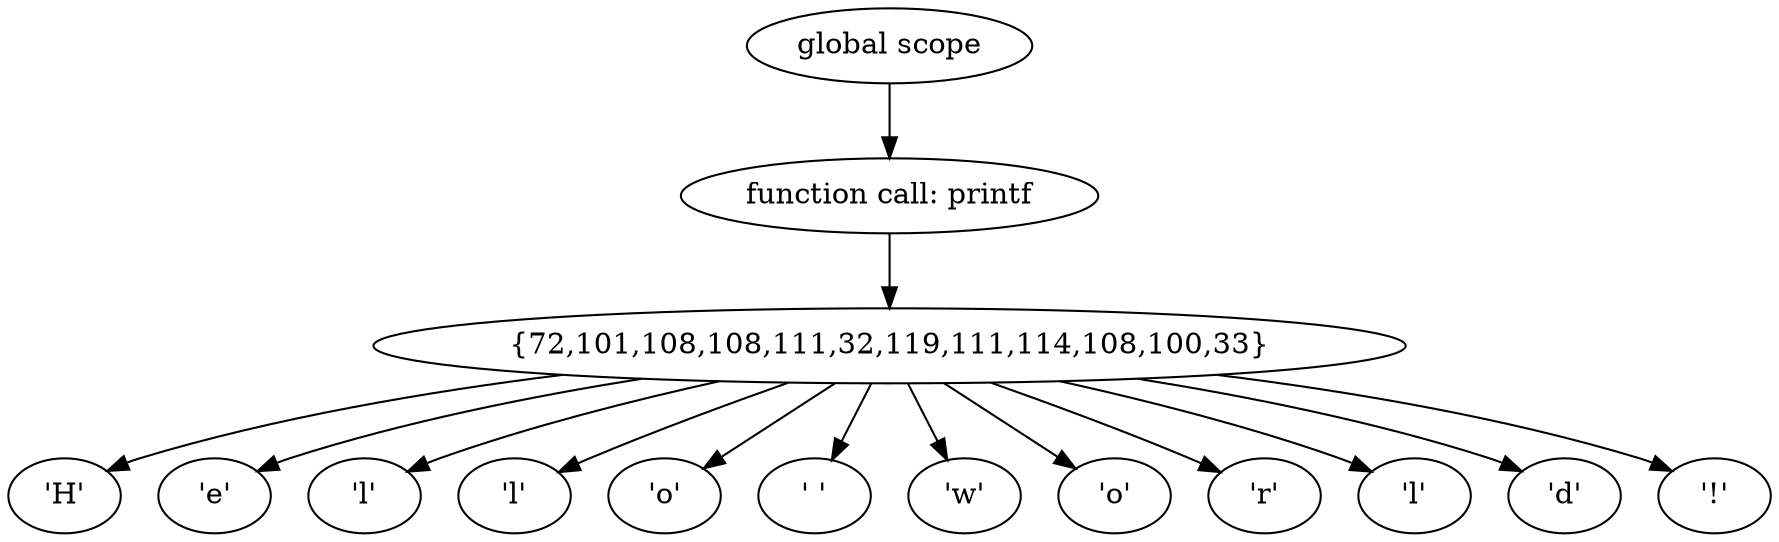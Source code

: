 digraph "Abstract Syntax Tree" {
	140480001631472 [label="'H'"]
	140480001594272 -> 140480001631472
	140480001633584 [label="'e'"]
	140480001594272 -> 140480001633584
	140480001632240 [label="'l'"]
	140480001594272 -> 140480001632240
	140480001633248 [label="'l'"]
	140480001594272 -> 140480001633248
	140480001633728 [label="'o'"]
	140480001594272 -> 140480001633728
	140480001630896 [label="' '"]
	140480001594272 -> 140480001630896
	140480001632528 [label="'w'"]
	140480001594272 -> 140480001632528
	140480001596096 [label="'o'"]
	140480001594272 -> 140480001596096
	140480001596000 [label="'r'"]
	140480001594272 -> 140480001596000
	140480001596192 [label="'l'"]
	140480001594272 -> 140480001596192
	140480001595952 [label="'d'"]
	140480001594272 -> 140480001595952
	140480001595856 [label="'!'"]
	140480001594272 -> 140480001595856
	140480001594272 [label="{72,101,108,108,111,32,119,111,114,108,100,33}"]
	140480001630848 -> 140480001594272
	140480001630848 [label="function call: printf"]
	140480001633056 -> 140480001630848
	140480001633056 [label="global scope"]
}
